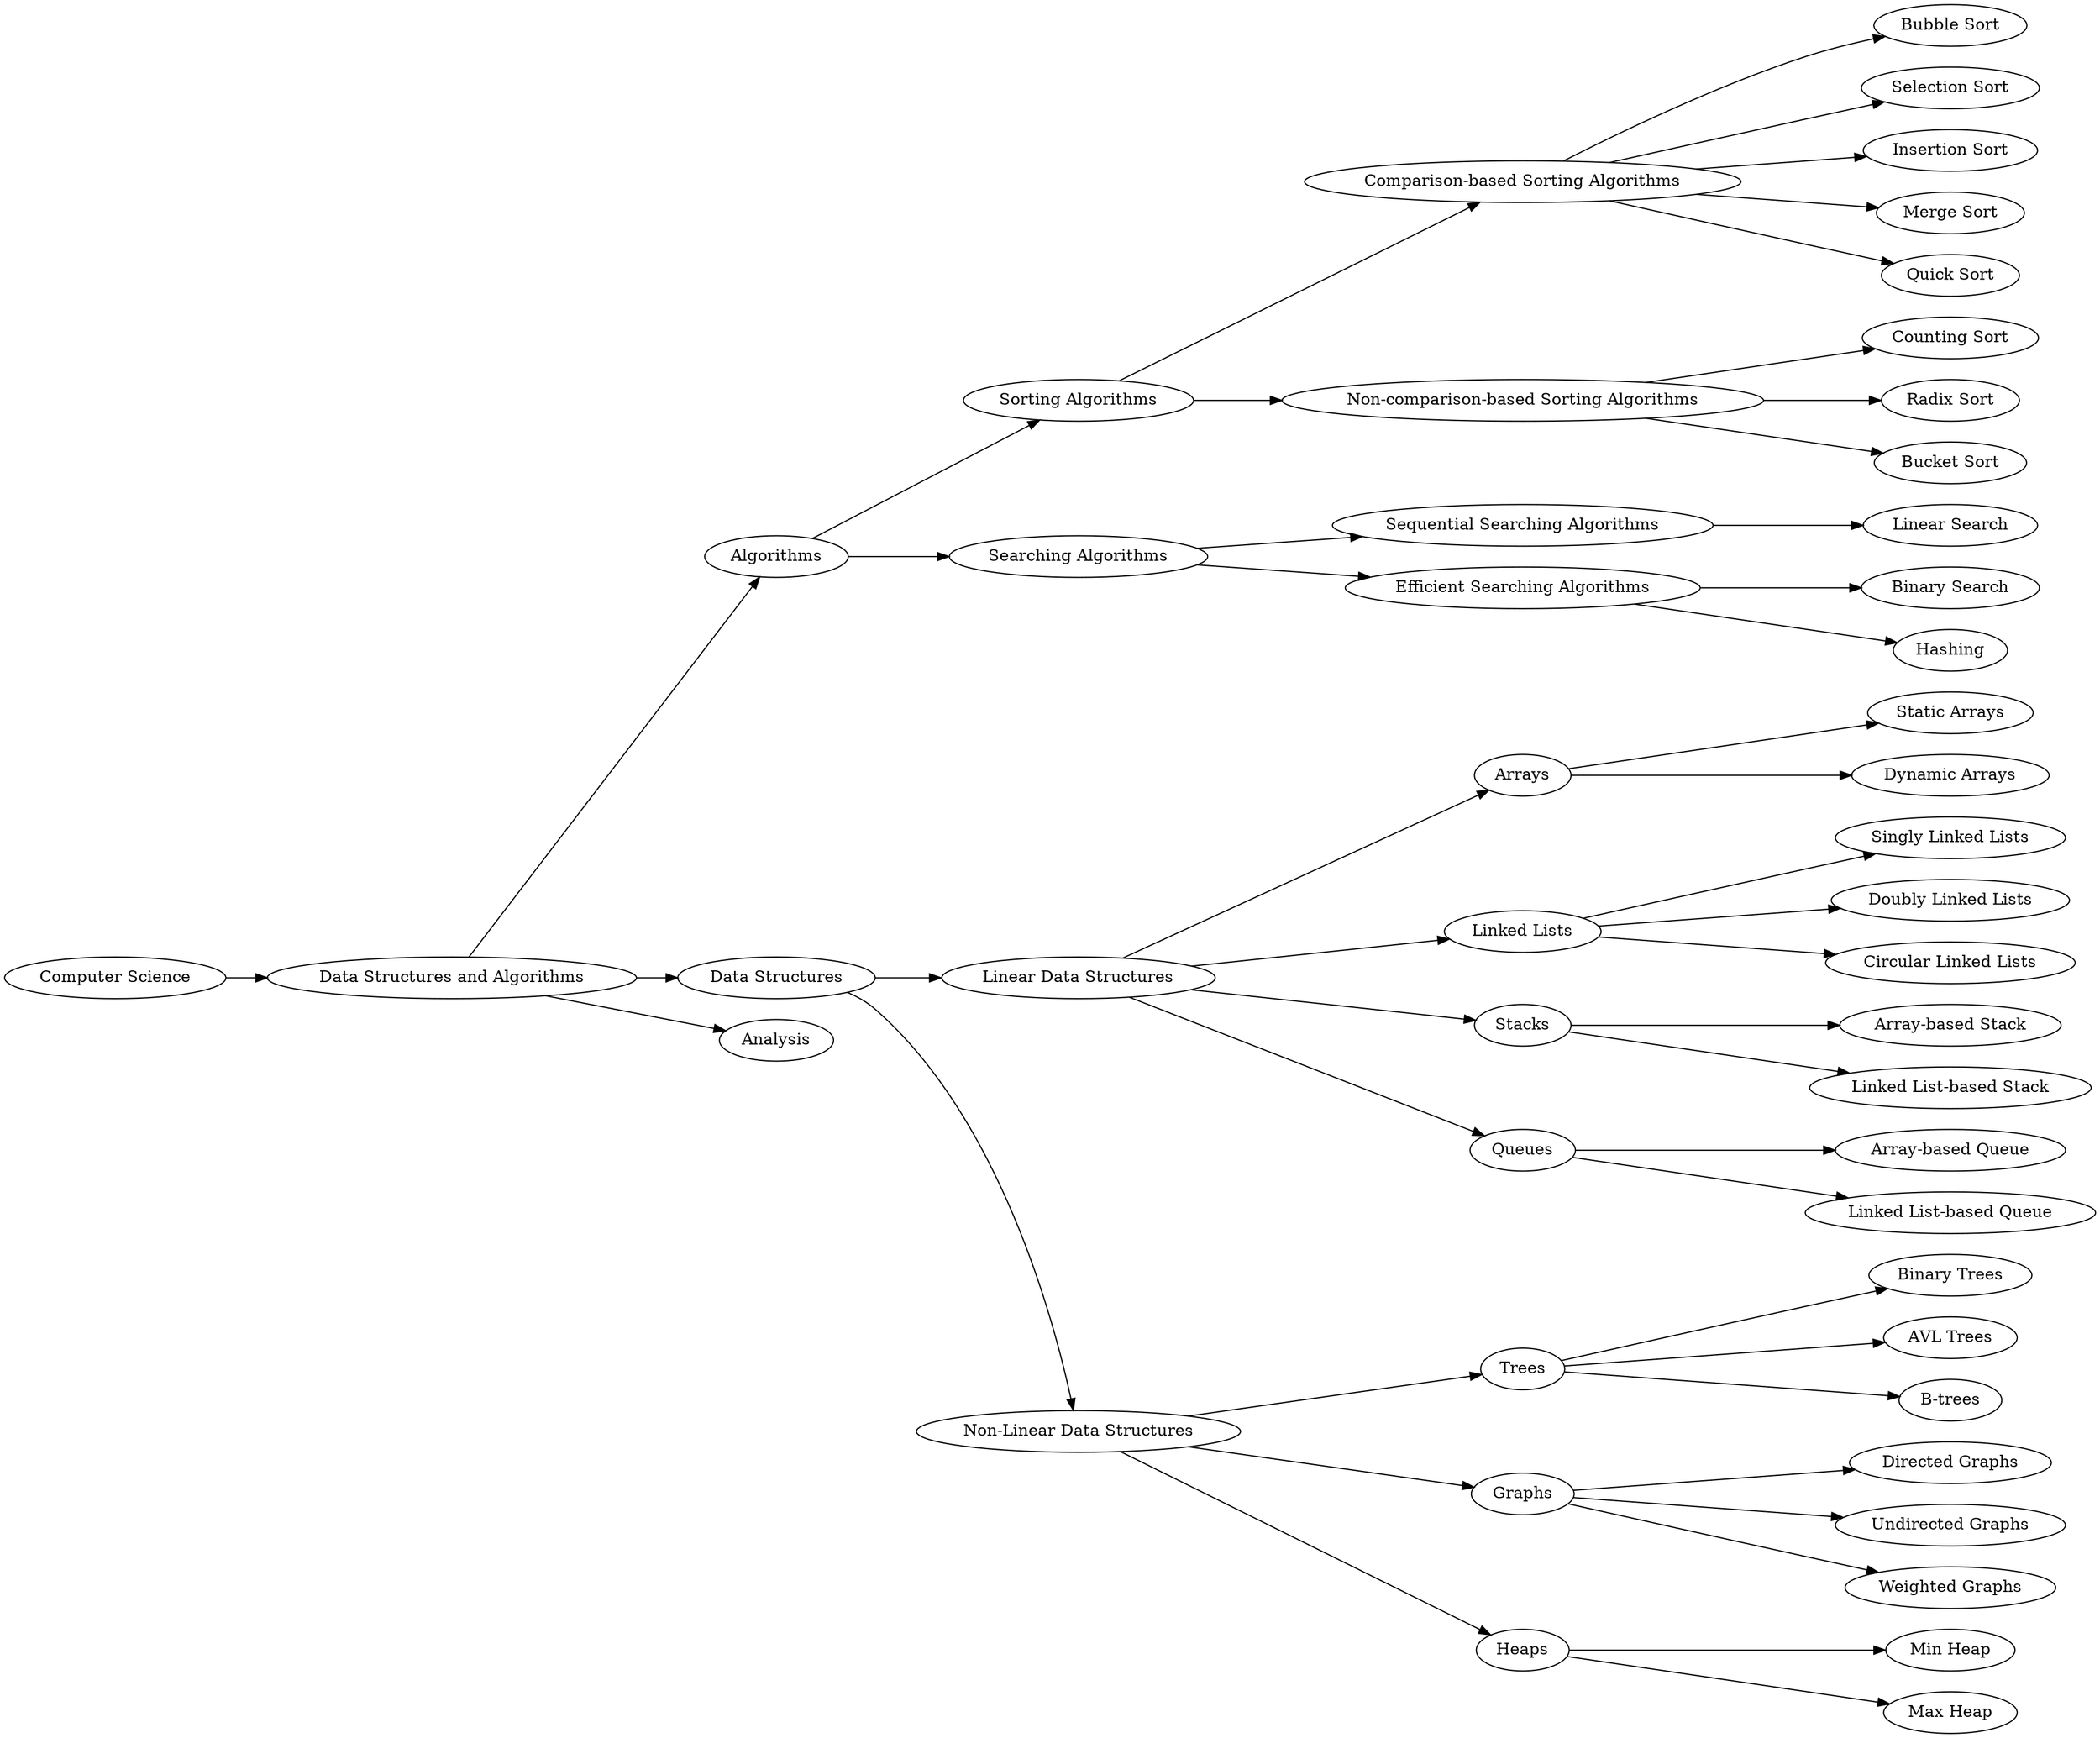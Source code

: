 digraph roadmap {
	rankdir=LR;
	dsa->dsa_algorithms;	
	dsa->dsa_data;	
	dsa->dsa_analysis;	
	dsa_algorithms->dsa_algorithms_sorting;	
	dsa_algorithms->dsa_algorithms_searching;	
	dsa_data->dsa_data_linear;	
	dsa_data->dsa_data_nonlinear;	
	dsa_algorithms_sorting->dsa_algorithms_sorting_comparison;	
	dsa_algorithms_sorting->dsa_algorithms_sorting_noncomparison;	
	dsa_algorithms_searching->dsa_algorithms_searching_sequential;	
	dsa_algorithms_searching->dsa_algorithms_searching_efficient;	
	dsa_data_linear->dsa_data_linear_arrays;	
	dsa_data_linear->dsa_data_linear_lists;	
	dsa_data_linear->dsa_data_linear_stacks;	
	dsa_data_linear->dsa_data_linear_queues;	
	dsa_data_nonlinear->dsa_data_nonlinear_trees;	
	dsa_data_nonlinear->dsa_data_nonlinear_graphs;	
	dsa_data_nonlinear->dsa_data_nonlinear_heaps;	
	dsa_algorithms_sorting_comparison->dsa_algorithms_sorting_comparison_bubble;	
	dsa_algorithms_sorting_comparison->dsa_algorithms_sorting_comparison_selection;	
	dsa_algorithms_sorting_comparison->dsa_algorithms_sorting_comparison_insertion;	
	dsa_algorithms_sorting_comparison->dsa_algorithms_sorting_comparison_merge;	
	dsa_algorithms_sorting_comparison->dsa_algorithms_sorting_comparison_quick;	
	dsa_algorithms_sorting_noncomparison->dsa_algorithms_sorting_noncomparison_counting;	
	dsa_algorithms_sorting_noncomparison->dsa_algorithms_sorting_noncomparison_radix;	
	dsa_algorithms_sorting_noncomparison->dsa_algorithms_sorting_noncomparison_bucket;	
	dsa_algorithms_searching_sequential->dsa_algorithms_searching_sequential_linear;	
	dsa_algorithms_searching_efficient->dsa_algorithms_searching_efficient_binary;	
	dsa_algorithms_searching_efficient->dsa_algorithms_searching_efficient_hashing;	
	dsa_data_linear_arrays->dsa_data_linear_arrays_static;	
	dsa_data_linear_arrays->dsa_data_linear_arrays_dynamic;	
	dsa_data_linear_lists->dsa_data_linear_lists_singly;	
	dsa_data_linear_lists->dsa_data_linear_lists_doubly;	
	dsa_data_linear_lists->dsa_data_linear_lists_circular;	
	dsa_data_linear_stacks->dsa_data_linear_stacks_array;	
	dsa_data_linear_stacks->dsa_data_linear_stacks_list;	
	dsa_data_linear_queues->dsa_data_linear_queues_array;	
	dsa_data_linear_queues->dsa_data_linear_queues_list;	
	dsa_data_nonlinear_trees->dsa_data_nonlinear_trees_binary;	
	dsa_data_nonlinear_trees->dsa_data_nonlinear_trees_avl;	
	dsa_data_nonlinear_trees->dsa_data_nonlinear_trees_b;	
	dsa_data_nonlinear_graphs->dsa_data_nonlinear_graphs_directed;	
	dsa_data_nonlinear_graphs->dsa_data_nonlinear_graphs_undirected;	
	dsa_data_nonlinear_graphs->dsa_data_nonlinear_graphs_weighted;	
	dsa_data_nonlinear_heaps->dsa_data_nonlinear_heaps_min;	
	dsa_data_nonlinear_heaps->dsa_data_nonlinear_heaps_max;	
	backend->dsa;	
	dsa [ label="Data Structures and Algorithms" ];
	dsa_algorithms [ label="Algorithms" ];
	dsa_data [ label="Data Structures" ];
	dsa_analysis [ label="Analysis" ];
	dsa_algorithms_sorting [ label="Sorting Algorithms" ];
	dsa_algorithms_searching [ label="Searching Algorithms" ];
	dsa_data_linear [ label="Linear Data Structures" ];
	dsa_data_nonlinear [ label="Non-Linear Data Structures" ];
	dsa_algorithms_sorting_comparison [ label="Comparison-based Sorting Algorithms" ];
	dsa_algorithms_sorting_noncomparison [ label="Non-comparison-based Sorting Algorithms" ];
	dsa_algorithms_searching_sequential [ label="Sequential Searching Algorithms" ];
	dsa_algorithms_searching_efficient [ label="Efficient Searching Algorithms" ];
	dsa_data_linear_arrays [ label="Arrays" ];
	dsa_data_linear_lists [ label="Linked Lists" ];
	dsa_data_linear_stacks [ label="Stacks" ];
	dsa_data_linear_queues [ label="Queues" ];
	dsa_data_nonlinear_trees [ label="Trees" ];
	dsa_data_nonlinear_graphs [ label="Graphs" ];
	dsa_data_nonlinear_heaps [ label="Heaps" ];
	dsa_algorithms_sorting_comparison_bubble [ label="Bubble Sort" ];
	dsa_algorithms_sorting_comparison_selection [ label="Selection Sort" ];
	dsa_algorithms_sorting_comparison_insertion [ label="Insertion Sort" ];
	dsa_algorithms_sorting_comparison_merge [ label="Merge Sort" ];
	dsa_algorithms_sorting_comparison_quick [ label="Quick Sort" ];
	dsa_algorithms_sorting_noncomparison_counting [ label="Counting Sort" ];
	dsa_algorithms_sorting_noncomparison_radix [ label="Radix Sort" ];
	dsa_algorithms_sorting_noncomparison_bucket [ label="Bucket Sort" ];
	dsa_algorithms_searching_sequential_linear [ label="Linear Search" ];
	dsa_algorithms_searching_efficient_binary [ label="Binary Search" ];
	dsa_algorithms_searching_efficient_hashing [ label="Hashing" ];
	dsa_data_linear_arrays_static [ label="Static Arrays" ];
	dsa_data_linear_arrays_dynamic [ label="Dynamic Arrays" ];
	dsa_data_linear_lists_singly [ label="Singly Linked Lists" ];
	dsa_data_linear_lists_doubly [ label="Doubly Linked Lists" ];
	dsa_data_linear_lists_circular [ label="Circular Linked Lists" ];
	dsa_data_linear_stacks_array [ label="Array-based Stack" ];
	dsa_data_linear_stacks_list [ label="Linked List-based Stack" ];
	dsa_data_linear_queues_array [ label="Array-based Queue" ];
	dsa_data_linear_queues_list [ label="Linked List-based Queue" ];
	dsa_data_nonlinear_trees_binary [ label="Binary Trees" ];
	dsa_data_nonlinear_trees_avl [ label="AVL Trees" ];
	dsa_data_nonlinear_trees_b [ label="B-trees" ];
	dsa_data_nonlinear_graphs_directed [ label="Directed Graphs" ];
	dsa_data_nonlinear_graphs_undirected [ label="Undirected Graphs" ];
	dsa_data_nonlinear_graphs_weighted [ label="Weighted Graphs" ];
	dsa_data_nonlinear_heaps_min [ label="Min Heap" ];
	dsa_data_nonlinear_heaps_max [ label="Max Heap" ];
	backend [ label="Computer Science" ];
}

